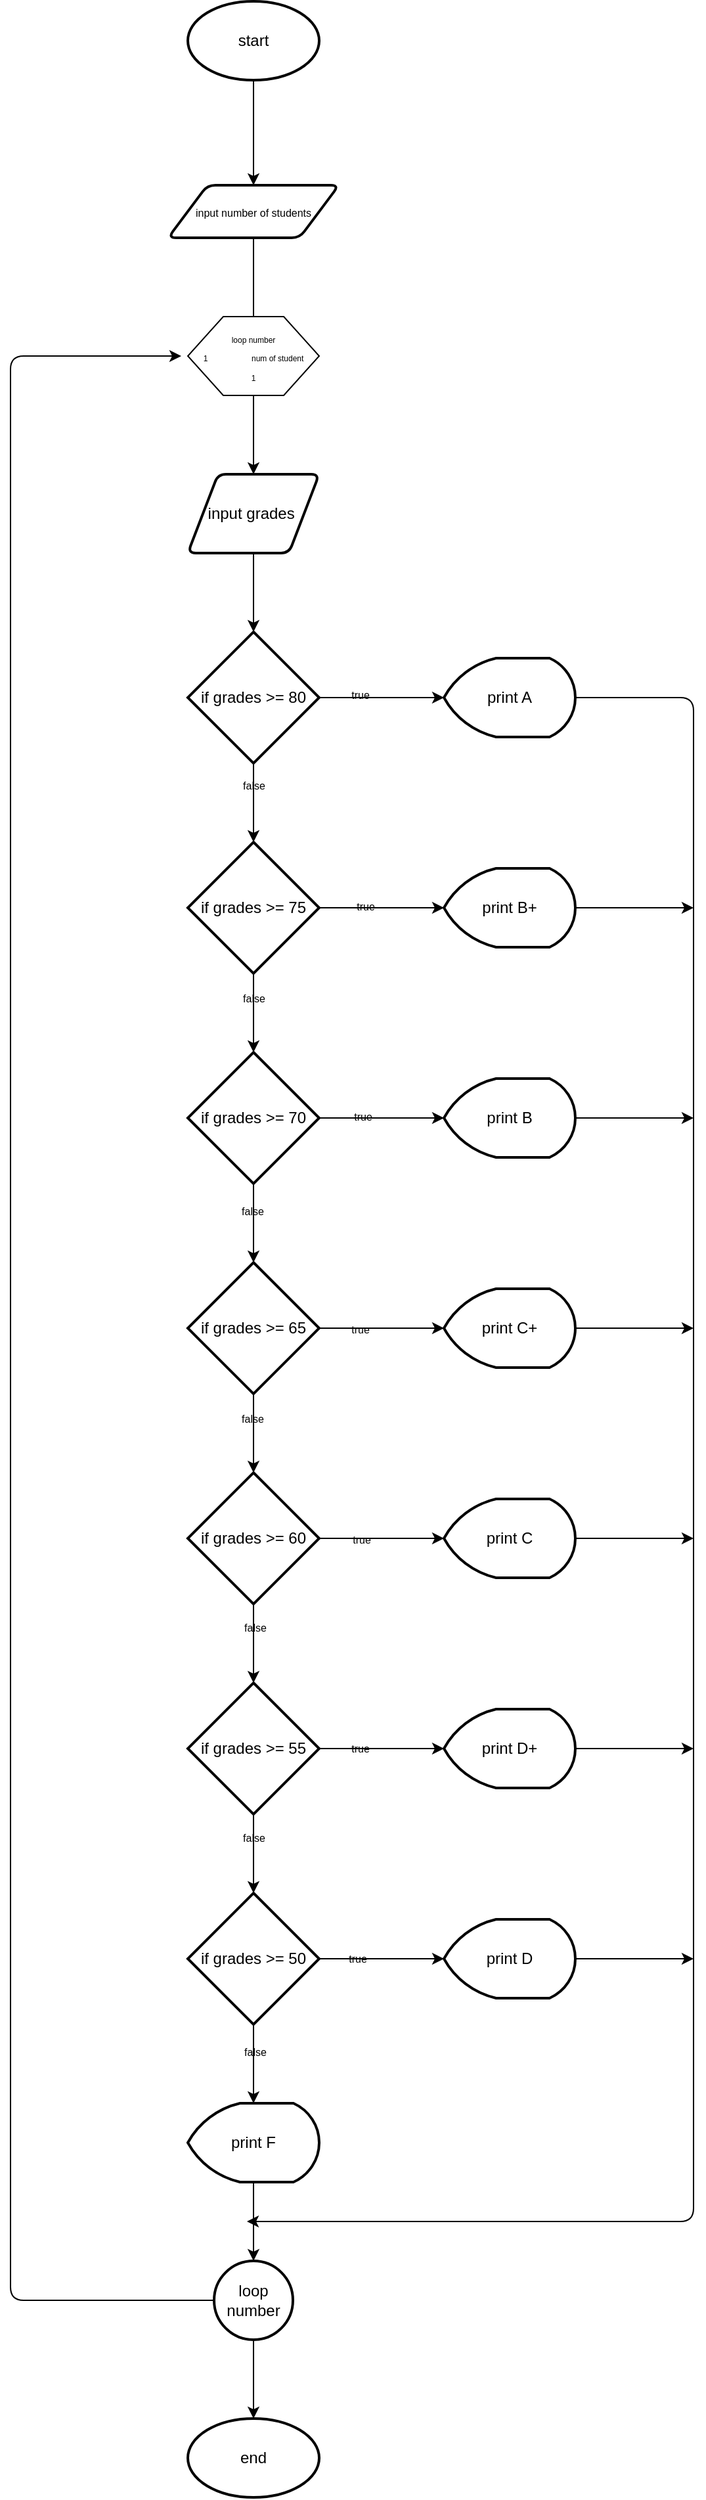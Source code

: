 <mxfile>
    <diagram id="pHNUdJILjK48OqeI8NVo" name="Page-1">
        <mxGraphModel dx="3240" dy="2456" grid="1" gridSize="10" guides="1" tooltips="1" connect="1" arrows="1" fold="1" page="1" pageScale="1" pageWidth="850" pageHeight="1100" math="0" shadow="0">
            <root>
                <mxCell id="0"/>
                <mxCell id="1" parent="0"/>
                <mxCell id="28" value="" style="edgeStyle=none;html=1;fontSize=8;labelBackgroundColor=none;fontColor=default;" parent="1" source="3" target="4" edge="1">
                    <mxGeometry relative="1" as="geometry"/>
                </mxCell>
                <mxCell id="3" value="start" style="strokeWidth=2;html=1;shape=mxgraph.flowchart.start_1;whiteSpace=wrap;labelBackgroundColor=none;fontColor=default;" parent="1" vertex="1">
                    <mxGeometry x="295" y="90" width="100" height="60" as="geometry"/>
                </mxCell>
                <mxCell id="29" value="" style="edgeStyle=none;html=1;fontSize=8;labelBackgroundColor=none;fontColor=default;" parent="1" source="4" target="24" edge="1">
                    <mxGeometry relative="1" as="geometry"/>
                </mxCell>
                <mxCell id="4" value="&lt;font style=&quot;font-size: 8px;&quot;&gt;input number of students&lt;/font&gt;" style="shape=parallelogram;html=1;strokeWidth=2;perimeter=parallelogramPerimeter;whiteSpace=wrap;rounded=1;arcSize=12;size=0.23;labelBackgroundColor=none;fontColor=default;" parent="1" vertex="1">
                    <mxGeometry x="280" y="230" width="130" height="40" as="geometry"/>
                </mxCell>
                <mxCell id="30" value="" style="edgeStyle=none;html=1;fontSize=8;labelBackgroundColor=none;fontColor=default;" parent="1" source="5" target="19" edge="1">
                    <mxGeometry relative="1" as="geometry"/>
                </mxCell>
                <mxCell id="5" value="" style="verticalLabelPosition=bottom;verticalAlign=top;html=1;shape=hexagon;perimeter=hexagonPerimeter2;arcSize=6;size=0.27;labelBackgroundColor=none;fontColor=default;" parent="1" vertex="1">
                    <mxGeometry x="295" y="330" width="100" height="60" as="geometry"/>
                </mxCell>
                <mxCell id="32" value="" style="edgeStyle=none;html=1;fontSize=8;labelBackgroundColor=none;fontColor=default;" parent="1" source="6" target="7" edge="1">
                    <mxGeometry relative="1" as="geometry"/>
                </mxCell>
                <mxCell id="62" value="false" style="edgeLabel;html=1;align=center;verticalAlign=middle;resizable=0;points=[];fontSize=8;labelBackgroundColor=none;fontColor=default;" parent="32" vertex="1" connectable="0">
                    <mxGeometry x="-0.438" relative="1" as="geometry">
                        <mxPoint as="offset"/>
                    </mxGeometry>
                </mxCell>
                <mxCell id="40" value="" style="edgeStyle=none;html=1;fontSize=8;labelBackgroundColor=none;fontColor=default;" parent="1" source="6" target="13" edge="1">
                    <mxGeometry relative="1" as="geometry"/>
                </mxCell>
                <mxCell id="55" value="true" style="edgeLabel;html=1;align=center;verticalAlign=middle;resizable=0;points=[];fontSize=8;labelBackgroundColor=none;fontColor=default;" parent="40" vertex="1" connectable="0">
                    <mxGeometry x="-0.347" y="2" relative="1" as="geometry">
                        <mxPoint as="offset"/>
                    </mxGeometry>
                </mxCell>
                <mxCell id="6" value="if grades &amp;gt;= 80" style="strokeWidth=2;html=1;shape=mxgraph.flowchart.decision;whiteSpace=wrap;labelBackgroundColor=none;fontColor=default;" parent="1" vertex="1">
                    <mxGeometry x="295" y="570" width="100" height="100" as="geometry"/>
                </mxCell>
                <mxCell id="33" value="" style="edgeStyle=none;html=1;fontSize=8;labelBackgroundColor=none;fontColor=default;" parent="1" source="7" target="8" edge="1">
                    <mxGeometry relative="1" as="geometry"/>
                </mxCell>
                <mxCell id="63" value="false" style="edgeLabel;html=1;align=center;verticalAlign=middle;resizable=0;points=[];fontSize=8;labelBackgroundColor=none;fontColor=default;" parent="33" vertex="1" connectable="0">
                    <mxGeometry x="-0.391" relative="1" as="geometry">
                        <mxPoint as="offset"/>
                    </mxGeometry>
                </mxCell>
                <mxCell id="41" value="" style="edgeStyle=none;html=1;fontSize=8;labelBackgroundColor=none;fontColor=default;" parent="1" source="7" target="14" edge="1">
                    <mxGeometry relative="1" as="geometry"/>
                </mxCell>
                <mxCell id="56" value="true" style="edgeLabel;html=1;align=center;verticalAlign=middle;resizable=0;points=[];fontSize=8;labelBackgroundColor=none;fontColor=default;" parent="41" vertex="1" connectable="0">
                    <mxGeometry x="-0.269" y="1" relative="1" as="geometry">
                        <mxPoint as="offset"/>
                    </mxGeometry>
                </mxCell>
                <mxCell id="7" value="if grades &amp;gt;= 75" style="strokeWidth=2;html=1;shape=mxgraph.flowchart.decision;whiteSpace=wrap;labelBackgroundColor=none;fontColor=default;" parent="1" vertex="1">
                    <mxGeometry x="295" y="730" width="100" height="100" as="geometry"/>
                </mxCell>
                <mxCell id="34" value="" style="edgeStyle=none;html=1;fontSize=8;labelBackgroundColor=none;fontColor=default;" parent="1" source="8" target="9" edge="1">
                    <mxGeometry relative="1" as="geometry"/>
                </mxCell>
                <mxCell id="64" value="false" style="edgeLabel;html=1;align=center;verticalAlign=middle;resizable=0;points=[];fontSize=8;labelBackgroundColor=none;fontColor=default;" parent="34" vertex="1" connectable="0">
                    <mxGeometry x="-0.311" y="-1" relative="1" as="geometry">
                        <mxPoint as="offset"/>
                    </mxGeometry>
                </mxCell>
                <mxCell id="42" value="" style="edgeStyle=none;html=1;fontSize=8;labelBackgroundColor=none;fontColor=default;" parent="1" source="8" target="15" edge="1">
                    <mxGeometry relative="1" as="geometry"/>
                </mxCell>
                <mxCell id="57" value="true" style="edgeLabel;html=1;align=center;verticalAlign=middle;resizable=0;points=[];fontSize=8;labelBackgroundColor=none;fontColor=default;" parent="42" vertex="1" connectable="0">
                    <mxGeometry x="-0.318" y="1" relative="1" as="geometry">
                        <mxPoint as="offset"/>
                    </mxGeometry>
                </mxCell>
                <mxCell id="8" value="if grades &amp;gt;= 70" style="strokeWidth=2;html=1;shape=mxgraph.flowchart.decision;whiteSpace=wrap;labelBackgroundColor=none;fontColor=default;" parent="1" vertex="1">
                    <mxGeometry x="295" y="890" width="100" height="100" as="geometry"/>
                </mxCell>
                <mxCell id="35" value="" style="edgeStyle=none;html=1;fontSize=8;labelBackgroundColor=none;fontColor=default;" parent="1" source="9" target="10" edge="1">
                    <mxGeometry relative="1" as="geometry"/>
                </mxCell>
                <mxCell id="65" value="false" style="edgeLabel;html=1;align=center;verticalAlign=middle;resizable=0;points=[];fontSize=8;labelBackgroundColor=none;fontColor=default;" parent="35" vertex="1" connectable="0">
                    <mxGeometry x="-0.375" y="-1" relative="1" as="geometry">
                        <mxPoint as="offset"/>
                    </mxGeometry>
                </mxCell>
                <mxCell id="43" value="" style="edgeStyle=none;html=1;fontSize=8;labelBackgroundColor=none;fontColor=default;" parent="1" source="9" target="16" edge="1">
                    <mxGeometry relative="1" as="geometry"/>
                </mxCell>
                <mxCell id="58" value="true" style="edgeLabel;html=1;align=center;verticalAlign=middle;resizable=0;points=[];fontSize=8;labelBackgroundColor=none;fontColor=default;" parent="43" vertex="1" connectable="0">
                    <mxGeometry x="-0.347" y="-1" relative="1" as="geometry">
                        <mxPoint as="offset"/>
                    </mxGeometry>
                </mxCell>
                <mxCell id="9" value="if grades &amp;gt;= 65" style="strokeWidth=2;html=1;shape=mxgraph.flowchart.decision;whiteSpace=wrap;labelBackgroundColor=none;fontColor=default;" parent="1" vertex="1">
                    <mxGeometry x="295" y="1050" width="100" height="100" as="geometry"/>
                </mxCell>
                <mxCell id="36" value="" style="edgeStyle=none;html=1;fontSize=8;labelBackgroundColor=none;fontColor=default;" parent="1" source="10" target="12" edge="1">
                    <mxGeometry relative="1" as="geometry"/>
                </mxCell>
                <mxCell id="66" value="false" style="edgeLabel;html=1;align=center;verticalAlign=middle;resizable=0;points=[];fontSize=8;labelBackgroundColor=none;fontColor=default;" parent="36" vertex="1" connectable="0">
                    <mxGeometry x="-0.406" y="1" relative="1" as="geometry">
                        <mxPoint as="offset"/>
                    </mxGeometry>
                </mxCell>
                <mxCell id="44" value="" style="edgeStyle=none;html=1;fontSize=8;labelBackgroundColor=none;fontColor=default;" parent="1" source="10" target="17" edge="1">
                    <mxGeometry relative="1" as="geometry"/>
                </mxCell>
                <mxCell id="59" value="true" style="edgeLabel;html=1;align=center;verticalAlign=middle;resizable=0;points=[];fontSize=8;labelBackgroundColor=none;fontColor=default;" parent="44" vertex="1" connectable="0">
                    <mxGeometry x="-0.327" y="-1" relative="1" as="geometry">
                        <mxPoint as="offset"/>
                    </mxGeometry>
                </mxCell>
                <mxCell id="10" value="if grades &amp;gt;= 60" style="strokeWidth=2;html=1;shape=mxgraph.flowchart.decision;whiteSpace=wrap;labelBackgroundColor=none;fontColor=default;" parent="1" vertex="1">
                    <mxGeometry x="295" y="1210" width="100" height="100" as="geometry"/>
                </mxCell>
                <mxCell id="37" value="" style="edgeStyle=none;html=1;fontSize=8;labelBackgroundColor=none;fontColor=default;" parent="1" source="12" target="25" edge="1">
                    <mxGeometry relative="1" as="geometry"/>
                </mxCell>
                <mxCell id="67" value="false" style="edgeLabel;html=1;align=center;verticalAlign=middle;resizable=0;points=[];fontSize=8;labelBackgroundColor=none;fontColor=default;" parent="37" vertex="1" connectable="0">
                    <mxGeometry x="-0.422" relative="1" as="geometry">
                        <mxPoint as="offset"/>
                    </mxGeometry>
                </mxCell>
                <mxCell id="45" value="" style="edgeStyle=none;html=1;fontSize=8;labelBackgroundColor=none;fontColor=default;" parent="1" source="12" target="18" edge="1">
                    <mxGeometry relative="1" as="geometry"/>
                </mxCell>
                <mxCell id="60" value="true" style="edgeLabel;html=1;align=center;verticalAlign=middle;resizable=0;points=[];fontSize=8;labelBackgroundColor=none;fontColor=default;" parent="45" vertex="1" connectable="0">
                    <mxGeometry x="-0.347" relative="1" as="geometry">
                        <mxPoint as="offset"/>
                    </mxGeometry>
                </mxCell>
                <mxCell id="12" value="if grades &amp;gt;= 55" style="strokeWidth=2;html=1;shape=mxgraph.flowchart.decision;whiteSpace=wrap;labelBackgroundColor=none;fontColor=default;" parent="1" vertex="1">
                    <mxGeometry x="295" y="1370" width="100" height="100" as="geometry"/>
                </mxCell>
                <mxCell id="47" style="edgeStyle=none;html=1;fontSize=8;labelBackgroundColor=none;fontColor=default;" parent="1" source="13" edge="1">
                    <mxGeometry relative="1" as="geometry">
                        <mxPoint x="340" y="1780" as="targetPoint"/>
                        <Array as="points">
                            <mxPoint x="680" y="620"/>
                            <mxPoint x="680" y="1780"/>
                        </Array>
                    </mxGeometry>
                </mxCell>
                <mxCell id="13" value="print A" style="strokeWidth=2;html=1;shape=mxgraph.flowchart.display;whiteSpace=wrap;labelBackgroundColor=none;fontColor=default;" parent="1" vertex="1">
                    <mxGeometry x="490" y="590" width="100" height="60" as="geometry"/>
                </mxCell>
                <mxCell id="48" style="edgeStyle=none;html=1;fontSize=8;labelBackgroundColor=none;fontColor=default;" parent="1" source="14" edge="1">
                    <mxGeometry relative="1" as="geometry">
                        <mxPoint x="680" y="780" as="targetPoint"/>
                    </mxGeometry>
                </mxCell>
                <mxCell id="14" value="print B+" style="strokeWidth=2;html=1;shape=mxgraph.flowchart.display;whiteSpace=wrap;labelBackgroundColor=none;fontColor=default;" parent="1" vertex="1">
                    <mxGeometry x="490" y="750" width="100" height="60" as="geometry"/>
                </mxCell>
                <mxCell id="49" style="edgeStyle=none;html=1;fontSize=8;labelBackgroundColor=none;fontColor=default;" parent="1" source="15" edge="1">
                    <mxGeometry relative="1" as="geometry">
                        <mxPoint x="680" y="940" as="targetPoint"/>
                    </mxGeometry>
                </mxCell>
                <mxCell id="15" value="&lt;span style=&quot;font-family: Helvetica; font-size: 12px; font-style: normal; font-variant-ligatures: normal; font-variant-caps: normal; font-weight: 400; letter-spacing: normal; orphans: 2; text-align: center; text-indent: 0px; text-transform: none; widows: 2; word-spacing: 0px; -webkit-text-stroke-width: 0px; text-decoration-thickness: initial; text-decoration-style: initial; text-decoration-color: initial; float: none; display: inline !important;&quot;&gt;print B&lt;/span&gt;" style="strokeWidth=2;html=1;shape=mxgraph.flowchart.display;whiteSpace=wrap;labelBackgroundColor=none;fontColor=default;" parent="1" vertex="1">
                    <mxGeometry x="490" y="910" width="100" height="60" as="geometry"/>
                </mxCell>
                <mxCell id="50" style="edgeStyle=none;html=1;fontSize=8;labelBackgroundColor=none;fontColor=default;" parent="1" source="16" edge="1">
                    <mxGeometry relative="1" as="geometry">
                        <mxPoint x="680" y="1100" as="targetPoint"/>
                    </mxGeometry>
                </mxCell>
                <mxCell id="16" value="&lt;span style=&quot;font-family: Helvetica; font-size: 12px; font-style: normal; font-variant-ligatures: normal; font-variant-caps: normal; font-weight: 400; letter-spacing: normal; orphans: 2; text-align: center; text-indent: 0px; text-transform: none; widows: 2; word-spacing: 0px; -webkit-text-stroke-width: 0px; text-decoration-thickness: initial; text-decoration-style: initial; text-decoration-color: initial; float: none; display: inline !important;&quot;&gt;print C+&lt;/span&gt;" style="strokeWidth=2;html=1;shape=mxgraph.flowchart.display;whiteSpace=wrap;labelBackgroundColor=none;fontColor=default;" parent="1" vertex="1">
                    <mxGeometry x="490" y="1070" width="100" height="60" as="geometry"/>
                </mxCell>
                <mxCell id="51" style="edgeStyle=none;html=1;fontSize=8;labelBackgroundColor=none;fontColor=default;" parent="1" source="17" edge="1">
                    <mxGeometry relative="1" as="geometry">
                        <mxPoint x="680" y="1260" as="targetPoint"/>
                    </mxGeometry>
                </mxCell>
                <mxCell id="17" value="&lt;span style=&quot;font-family: Helvetica; font-size: 12px; font-style: normal; font-variant-ligatures: normal; font-variant-caps: normal; font-weight: 400; letter-spacing: normal; orphans: 2; text-align: center; text-indent: 0px; text-transform: none; widows: 2; word-spacing: 0px; -webkit-text-stroke-width: 0px; text-decoration-thickness: initial; text-decoration-style: initial; text-decoration-color: initial; float: none; display: inline !important;&quot;&gt;print C&lt;/span&gt;" style="strokeWidth=2;html=1;shape=mxgraph.flowchart.display;whiteSpace=wrap;labelBackgroundColor=none;fontColor=default;" parent="1" vertex="1">
                    <mxGeometry x="490" y="1230" width="100" height="60" as="geometry"/>
                </mxCell>
                <mxCell id="52" style="edgeStyle=none;html=1;fontSize=8;labelBackgroundColor=none;fontColor=default;" parent="1" source="18" edge="1">
                    <mxGeometry relative="1" as="geometry">
                        <mxPoint x="680" y="1420" as="targetPoint"/>
                    </mxGeometry>
                </mxCell>
                <mxCell id="18" value="&lt;span style=&quot;font-family: Helvetica; font-size: 12px; font-style: normal; font-variant-ligatures: normal; font-variant-caps: normal; font-weight: 400; letter-spacing: normal; orphans: 2; text-align: center; text-indent: 0px; text-transform: none; widows: 2; word-spacing: 0px; -webkit-text-stroke-width: 0px; text-decoration-thickness: initial; text-decoration-style: initial; text-decoration-color: initial; float: none; display: inline !important;&quot;&gt;print D+&lt;/span&gt;" style="strokeWidth=2;html=1;shape=mxgraph.flowchart.display;whiteSpace=wrap;labelBackgroundColor=none;fontColor=default;" parent="1" vertex="1">
                    <mxGeometry x="490" y="1390" width="100" height="60" as="geometry"/>
                </mxCell>
                <mxCell id="31" value="" style="edgeStyle=none;html=1;fontSize=8;labelBackgroundColor=none;fontColor=default;" parent="1" source="19" target="6" edge="1">
                    <mxGeometry relative="1" as="geometry"/>
                </mxCell>
                <mxCell id="19" value="input grades&amp;nbsp;" style="shape=parallelogram;html=1;strokeWidth=2;perimeter=parallelogramPerimeter;whiteSpace=wrap;rounded=1;arcSize=12;size=0.23;labelBackgroundColor=none;fontColor=default;" parent="1" vertex="1">
                    <mxGeometry x="295" y="450" width="100" height="60" as="geometry"/>
                </mxCell>
                <mxCell id="27" style="edgeStyle=none;html=1;entryX=0;entryY=0.5;entryDx=0;entryDy=0;fontSize=6;labelBackgroundColor=none;fontColor=default;" parent="1" source="20" target="24" edge="1">
                    <mxGeometry relative="1" as="geometry">
                        <Array as="points">
                            <mxPoint x="160" y="1840"/>
                            <mxPoint x="160" y="360"/>
                        </Array>
                    </mxGeometry>
                </mxCell>
                <mxCell id="54" value="" style="edgeStyle=none;html=1;fontSize=8;labelBackgroundColor=none;fontColor=default;" parent="1" source="20" target="22" edge="1">
                    <mxGeometry relative="1" as="geometry"/>
                </mxCell>
                <mxCell id="20" value="loop number" style="strokeWidth=2;html=1;shape=mxgraph.flowchart.start_2;whiteSpace=wrap;labelBackgroundColor=none;fontColor=default;" parent="1" vertex="1">
                    <mxGeometry x="315" y="1810" width="60" height="60" as="geometry"/>
                </mxCell>
                <mxCell id="53" style="edgeStyle=none;html=1;fontSize=8;labelBackgroundColor=none;fontColor=default;" parent="1" source="21" edge="1">
                    <mxGeometry relative="1" as="geometry">
                        <mxPoint x="680" y="1580" as="targetPoint"/>
                    </mxGeometry>
                </mxCell>
                <mxCell id="21" value="&lt;span style=&quot;font-family: Helvetica; font-size: 12px; font-style: normal; font-variant-ligatures: normal; font-variant-caps: normal; font-weight: 400; letter-spacing: normal; orphans: 2; text-align: center; text-indent: 0px; text-transform: none; widows: 2; word-spacing: 0px; -webkit-text-stroke-width: 0px; text-decoration-thickness: initial; text-decoration-style: initial; text-decoration-color: initial; float: none; display: inline !important;&quot;&gt;print D&lt;/span&gt;" style="strokeWidth=2;html=1;shape=mxgraph.flowchart.display;whiteSpace=wrap;labelBackgroundColor=none;fontColor=default;" parent="1" vertex="1">
                    <mxGeometry x="490" y="1550" width="100" height="60" as="geometry"/>
                </mxCell>
                <mxCell id="22" value="end" style="strokeWidth=2;html=1;shape=mxgraph.flowchart.start_1;whiteSpace=wrap;labelBackgroundColor=none;fontColor=default;" parent="1" vertex="1">
                    <mxGeometry x="295" y="1930" width="100" height="60" as="geometry"/>
                </mxCell>
                <mxCell id="24" value="&lt;font style=&quot;font-size: 6px;&quot;&gt;loop number&lt;br&gt;1&amp;nbsp; &amp;nbsp; &amp;nbsp; &amp;nbsp; &amp;nbsp; &amp;nbsp; &amp;nbsp; &amp;nbsp; &amp;nbsp; &amp;nbsp; num of student&lt;br&gt;1&lt;/font&gt;" style="text;html=1;strokeColor=none;fillColor=none;align=center;verticalAlign=middle;whiteSpace=wrap;rounded=0;labelBackgroundColor=none;fontColor=default;" parent="1" vertex="1">
                    <mxGeometry x="290" y="345" width="110" height="30" as="geometry"/>
                </mxCell>
                <mxCell id="38" value="" style="edgeStyle=none;html=1;fontSize=8;labelBackgroundColor=none;fontColor=default;" parent="1" source="25" target="26" edge="1">
                    <mxGeometry relative="1" as="geometry"/>
                </mxCell>
                <mxCell id="68" value="false" style="edgeLabel;html=1;align=center;verticalAlign=middle;resizable=0;points=[];fontSize=8;labelBackgroundColor=none;fontColor=default;" parent="38" vertex="1" connectable="0">
                    <mxGeometry x="-0.312" y="1" relative="1" as="geometry">
                        <mxPoint as="offset"/>
                    </mxGeometry>
                </mxCell>
                <mxCell id="46" value="" style="edgeStyle=none;html=1;fontSize=8;labelBackgroundColor=none;fontColor=default;" parent="1" source="25" target="21" edge="1">
                    <mxGeometry relative="1" as="geometry"/>
                </mxCell>
                <mxCell id="61" value="true" style="edgeLabel;html=1;align=center;verticalAlign=middle;resizable=0;points=[];fontSize=8;labelBackgroundColor=none;fontColor=default;" parent="46" vertex="1" connectable="0">
                    <mxGeometry x="-0.386" relative="1" as="geometry">
                        <mxPoint as="offset"/>
                    </mxGeometry>
                </mxCell>
                <mxCell id="25" value="if grades &amp;gt;= 50" style="strokeWidth=2;html=1;shape=mxgraph.flowchart.decision;whiteSpace=wrap;labelBackgroundColor=none;fontColor=default;" parent="1" vertex="1">
                    <mxGeometry x="295" y="1530" width="100" height="100" as="geometry"/>
                </mxCell>
                <mxCell id="39" value="" style="edgeStyle=none;html=1;fontSize=8;labelBackgroundColor=none;fontColor=default;" parent="1" source="26" target="20" edge="1">
                    <mxGeometry relative="1" as="geometry"/>
                </mxCell>
                <mxCell id="26" value="&lt;span style=&quot;font-family: Helvetica; font-size: 12px; font-style: normal; font-variant-ligatures: normal; font-variant-caps: normal; font-weight: 400; letter-spacing: normal; orphans: 2; text-align: center; text-indent: 0px; text-transform: none; widows: 2; word-spacing: 0px; -webkit-text-stroke-width: 0px; text-decoration-thickness: initial; text-decoration-style: initial; text-decoration-color: initial; float: none; display: inline !important;&quot;&gt;print F&lt;/span&gt;" style="strokeWidth=2;html=1;shape=mxgraph.flowchart.display;whiteSpace=wrap;labelBackgroundColor=none;fontColor=default;" parent="1" vertex="1">
                    <mxGeometry x="295" y="1690" width="100" height="60" as="geometry"/>
                </mxCell>
            </root>
        </mxGraphModel>
    </diagram>
</mxfile>